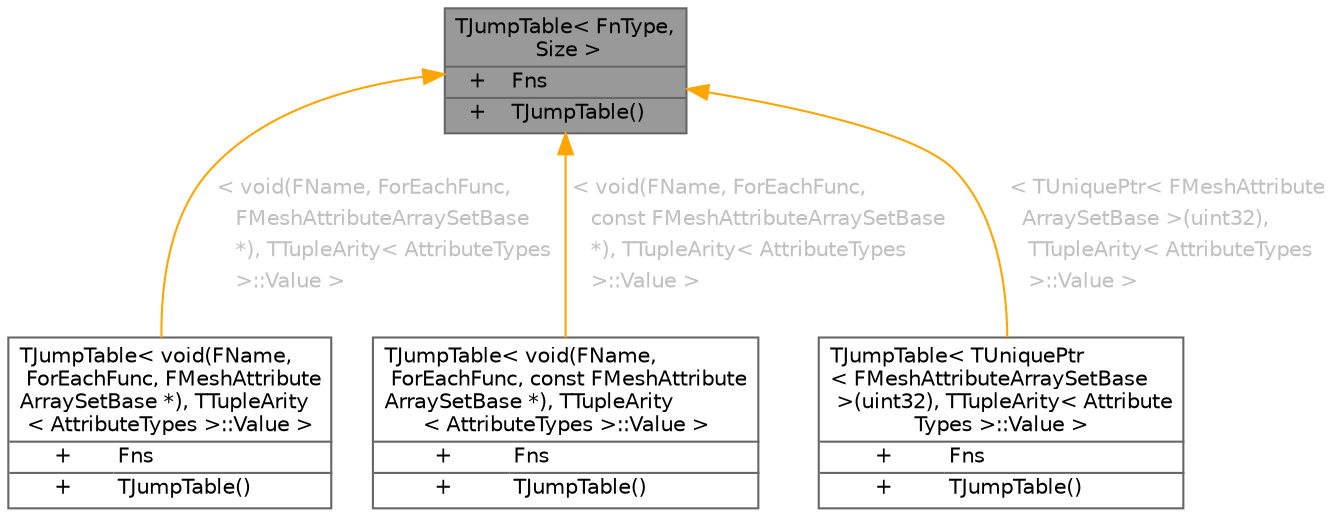 digraph "TJumpTable&lt; FnType, Size &gt;"
{
 // INTERACTIVE_SVG=YES
 // LATEX_PDF_SIZE
  bgcolor="transparent";
  edge [fontname=Helvetica,fontsize=10,labelfontname=Helvetica,labelfontsize=10];
  node [fontname=Helvetica,fontsize=10,shape=box,height=0.2,width=0.4];
  Node1 [id="Node000001",shape=plain,label=<<TABLE CELLBORDER="0" BORDER="1"><TR><TD COLSPAN="2" CELLPADDING="1" CELLSPACING="0">TJumpTable&lt; FnType,<BR ALIGN="LEFT"/> Size &gt;</TD></TR>
<HR/>
<TR><TD VALIGN="top" CELLPADDING="1" CELLSPACING="0">+</TD><TD VALIGN="top" ALIGN="LEFT" CELLPADDING="1" CELLSPACING="0">Fns<BR ALIGN="LEFT"/></TD></TR>
<HR/>
<TR><TD VALIGN="top" CELLPADDING="1" CELLSPACING="0">+</TD><TD VALIGN="top" ALIGN="LEFT" CELLPADDING="1" CELLSPACING="0">TJumpTable()<BR ALIGN="LEFT"/></TD></TR>
</TABLE>>
,height=0.2,width=0.4,color="gray40", fillcolor="grey60", style="filled", fontcolor="black",tooltip="We need a mechanism by which we can iterate all items in the attribute map and perform an arbitrary o..."];
  Node1 -> Node2 [id="edge1_Node000001_Node000002",dir="back",color="orange",style="solid",tooltip=" ",label=<<TABLE CELLBORDER="0" BORDER="0"><TR><TD VALIGN="top" ALIGN="LEFT" CELLPADDING="1" CELLSPACING="0">&lt; void(FName, ForEachFunc,</TD></TR>
<TR><TD VALIGN="top" ALIGN="LEFT" CELLPADDING="1" CELLSPACING="0">&nbsp;&nbsp; FMeshAttributeArraySetBase</TD></TR>
<TR><TD VALIGN="top" ALIGN="LEFT" CELLPADDING="1" CELLSPACING="0">&nbsp;&nbsp; *), TTupleArity&lt; AttributeTypes</TD></TR>
<TR><TD VALIGN="top" ALIGN="LEFT" CELLPADDING="1" CELLSPACING="0">&nbsp;&nbsp; &gt;::Value &gt;</TD></TR>
</TABLE>> ,fontcolor="grey" ];
  Node2 [id="Node000002",shape=plain,label=<<TABLE CELLBORDER="0" BORDER="1"><TR><TD COLSPAN="2" CELLPADDING="1" CELLSPACING="0">TJumpTable&lt; void(FName,<BR ALIGN="LEFT"/> ForEachFunc, FMeshAttribute<BR ALIGN="LEFT"/>ArraySetBase *), TTupleArity<BR ALIGN="LEFT"/>&lt; AttributeTypes &gt;::Value &gt;</TD></TR>
<HR/>
<TR><TD VALIGN="top" CELLPADDING="1" CELLSPACING="0">+</TD><TD VALIGN="top" ALIGN="LEFT" CELLPADDING="1" CELLSPACING="0">Fns<BR ALIGN="LEFT"/></TD></TR>
<HR/>
<TR><TD VALIGN="top" CELLPADDING="1" CELLSPACING="0">+</TD><TD VALIGN="top" ALIGN="LEFT" CELLPADDING="1" CELLSPACING="0">TJumpTable()<BR ALIGN="LEFT"/></TD></TR>
</TABLE>>
,height=0.2,width=0.4,color="gray40", fillcolor="white", style="filled",URL="$de/dca/structTJumpTable.html",tooltip=" "];
  Node1 -> Node3 [id="edge2_Node000001_Node000003",dir="back",color="orange",style="solid",tooltip=" ",label=<<TABLE CELLBORDER="0" BORDER="0"><TR><TD VALIGN="top" ALIGN="LEFT" CELLPADDING="1" CELLSPACING="0">&lt; void(FName, ForEachFunc,</TD></TR>
<TR><TD VALIGN="top" ALIGN="LEFT" CELLPADDING="1" CELLSPACING="0">&nbsp;&nbsp; const FMeshAttributeArraySetBase</TD></TR>
<TR><TD VALIGN="top" ALIGN="LEFT" CELLPADDING="1" CELLSPACING="0">&nbsp;&nbsp; *), TTupleArity&lt; AttributeTypes</TD></TR>
<TR><TD VALIGN="top" ALIGN="LEFT" CELLPADDING="1" CELLSPACING="0">&nbsp;&nbsp; &gt;::Value &gt;</TD></TR>
</TABLE>> ,fontcolor="grey" ];
  Node3 [id="Node000003",shape=plain,label=<<TABLE CELLBORDER="0" BORDER="1"><TR><TD COLSPAN="2" CELLPADDING="1" CELLSPACING="0">TJumpTable&lt; void(FName,<BR ALIGN="LEFT"/> ForEachFunc, const FMeshAttribute<BR ALIGN="LEFT"/>ArraySetBase *), TTupleArity<BR ALIGN="LEFT"/>&lt; AttributeTypes &gt;::Value &gt;</TD></TR>
<HR/>
<TR><TD VALIGN="top" CELLPADDING="1" CELLSPACING="0">+</TD><TD VALIGN="top" ALIGN="LEFT" CELLPADDING="1" CELLSPACING="0">Fns<BR ALIGN="LEFT"/></TD></TR>
<HR/>
<TR><TD VALIGN="top" CELLPADDING="1" CELLSPACING="0">+</TD><TD VALIGN="top" ALIGN="LEFT" CELLPADDING="1" CELLSPACING="0">TJumpTable()<BR ALIGN="LEFT"/></TD></TR>
</TABLE>>
,height=0.2,width=0.4,color="gray40", fillcolor="white", style="filled",URL="$de/dca/structTJumpTable.html",tooltip=" "];
  Node1 -> Node4 [id="edge3_Node000001_Node000004",dir="back",color="orange",style="solid",tooltip=" ",label=<<TABLE CELLBORDER="0" BORDER="0"><TR><TD VALIGN="top" ALIGN="LEFT" CELLPADDING="1" CELLSPACING="0">&lt; TUniquePtr&lt; FMeshAttribute</TD></TR>
<TR><TD VALIGN="top" ALIGN="LEFT" CELLPADDING="1" CELLSPACING="0">&nbsp;&nbsp;ArraySetBase &gt;(uint32),</TD></TR>
<TR><TD VALIGN="top" ALIGN="LEFT" CELLPADDING="1" CELLSPACING="0">&nbsp;&nbsp; TTupleArity&lt; AttributeTypes</TD></TR>
<TR><TD VALIGN="top" ALIGN="LEFT" CELLPADDING="1" CELLSPACING="0">&nbsp;&nbsp; &gt;::Value &gt;</TD></TR>
</TABLE>> ,fontcolor="grey" ];
  Node4 [id="Node000004",shape=plain,label=<<TABLE CELLBORDER="0" BORDER="1"><TR><TD COLSPAN="2" CELLPADDING="1" CELLSPACING="0">TJumpTable&lt; TUniquePtr<BR ALIGN="LEFT"/>&lt; FMeshAttributeArraySetBase<BR ALIGN="LEFT"/> &gt;(uint32), TTupleArity&lt; Attribute<BR ALIGN="LEFT"/>Types &gt;::Value &gt;</TD></TR>
<HR/>
<TR><TD VALIGN="top" CELLPADDING="1" CELLSPACING="0">+</TD><TD VALIGN="top" ALIGN="LEFT" CELLPADDING="1" CELLSPACING="0">Fns<BR ALIGN="LEFT"/></TD></TR>
<HR/>
<TR><TD VALIGN="top" CELLPADDING="1" CELLSPACING="0">+</TD><TD VALIGN="top" ALIGN="LEFT" CELLPADDING="1" CELLSPACING="0">TJumpTable()<BR ALIGN="LEFT"/></TD></TR>
</TABLE>>
,height=0.2,width=0.4,color="gray40", fillcolor="white", style="filled",URL="$de/dca/structTJumpTable.html",tooltip=" "];
}

